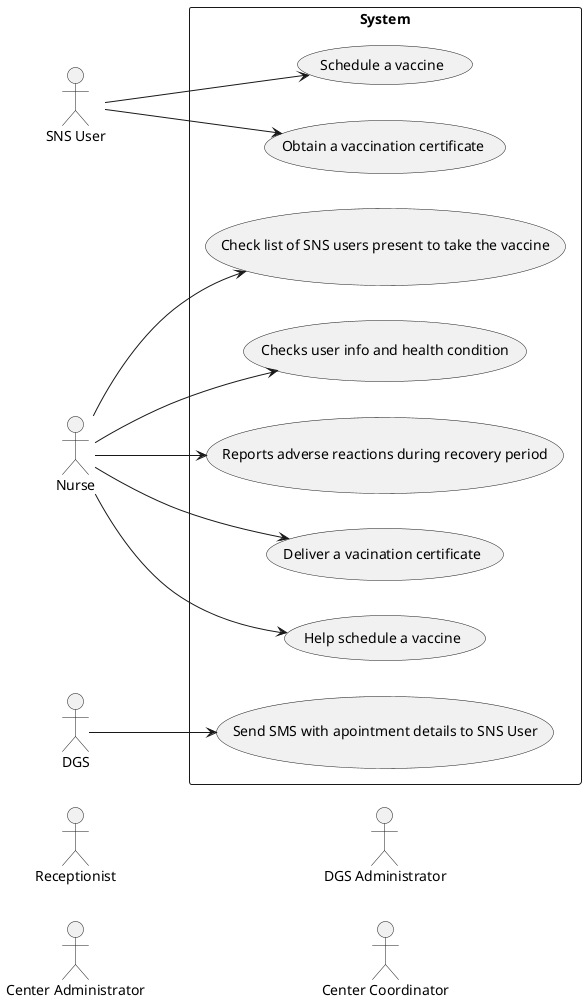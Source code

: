 @startuml UCD

left to right direction

actor "SNS User" as user
actor "Nurse" as nurse
actor "Receptionist" as recept
actor "Center Administrator" as cadmin
actor "DGS Administrator" as dgsadmin
actor "Center Coordinator" as coordinator
actor "DGS" as dgs

rectangle System {
  usecase "Schedule a vaccine" as UC1
  usecase "Obtain a vaccination certificate" as UC2
  usecase "Send SMS with apointment details to SNS User" as UC3
  usecase "Deliver a vacination certificate" as UC4 
  usecase "Help schedule a vaccine" as UC5
  usecase "Check list of SNS users present to take the vaccine" as UC6
  usecase "Checks user info and health condition" as UC7
  usecase "Reports adverse reactions during recovery period" as UC8
  
}

user --> UC1
user --> UC2
dgs --> UC3
nurse --> UC4
nurse --> UC5
nurse --> UC6
nurse --> UC7
nurse --> UC8

@enduml
